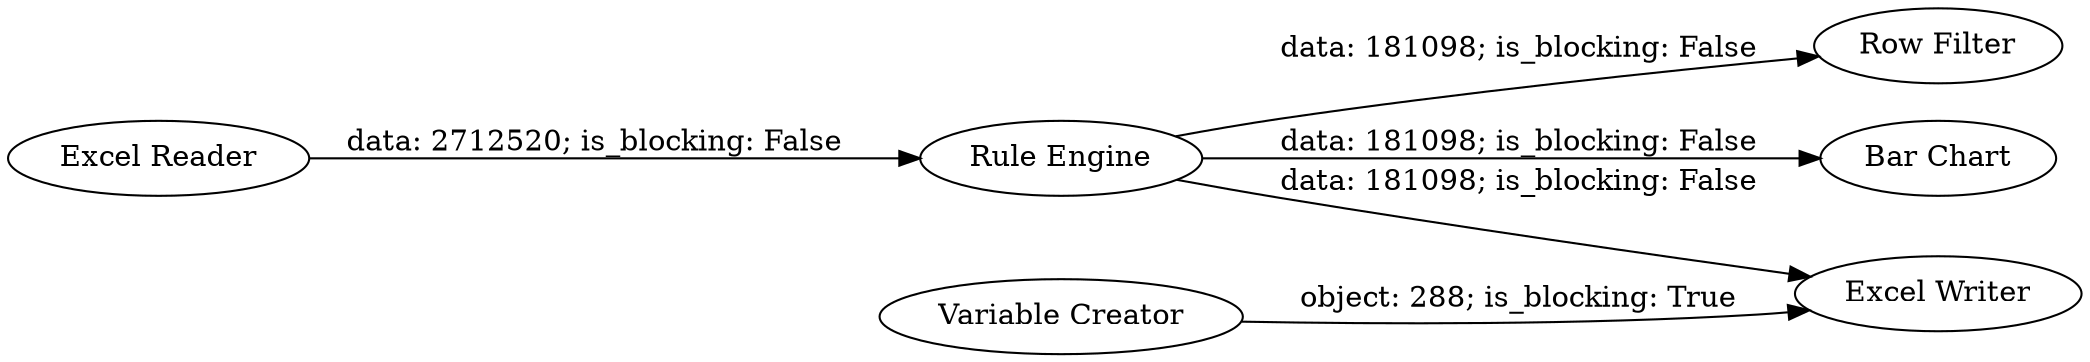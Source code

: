 digraph {
	"-5318388807686205883_9" [label="Excel Reader"]
	"-5318388807686205883_8" [label="Row Filter"]
	"-5318388807686205883_4" [label="Rule Engine"]
	"-5318388807686205883_5" [label="Bar Chart"]
	"-5318388807686205883_12" [label="Variable Creator"]
	"-5318388807686205883_10" [label="Excel Writer"]
	"-5318388807686205883_4" -> "-5318388807686205883_5" [label="data: 181098; is_blocking: False"]
	"-5318388807686205883_4" -> "-5318388807686205883_10" [label="data: 181098; is_blocking: False"]
	"-5318388807686205883_4" -> "-5318388807686205883_8" [label="data: 181098; is_blocking: False"]
	"-5318388807686205883_12" -> "-5318388807686205883_10" [label="object: 288; is_blocking: True"]
	"-5318388807686205883_9" -> "-5318388807686205883_4" [label="data: 2712520; is_blocking: False"]
	rankdir=LR
}
